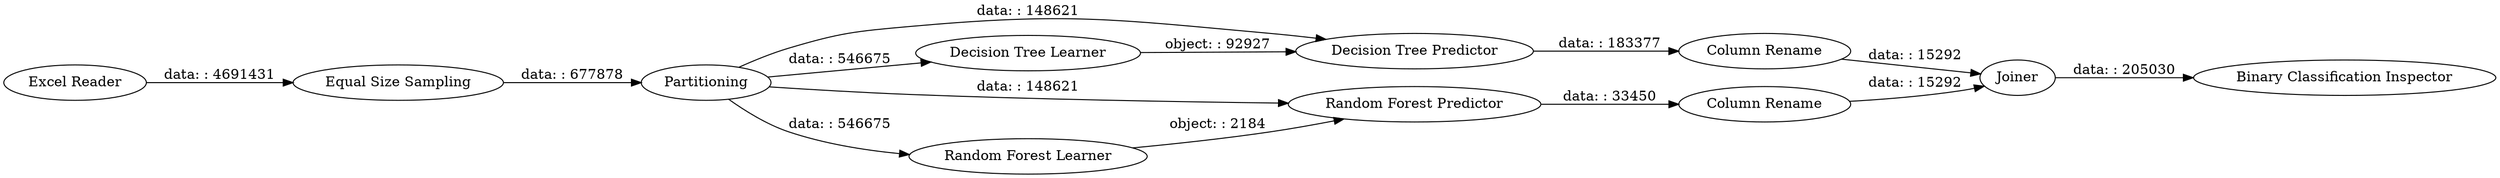 digraph {
	"6344540694372273449_1964" [label="Decision Tree Predictor"]
	"6344540694372273449_1969" [label="Random Forest Learner"]
	"6344540694372273449_1965" [label="Binary Classification Inspector"]
	"6344540694372273449_1963" [label="Decision Tree Learner"]
	"6344540694372273449_1959" [label=Partitioning]
	"6344540694372273449_1970" [label="Random Forest Predictor"]
	"6344540694372273449_1966" [label=Joiner]
	"6344540694372273449_1968" [label="Column Rename"]
	"6344540694372273449_1967" [label="Column Rename"]
	"6344540694372273449_14" [label="Excel Reader"]
	"6344540694372273449_15" [label="Equal Size Sampling"]
	"6344540694372273449_1959" -> "6344540694372273449_1969" [label="data: : 546675"]
	"6344540694372273449_1966" -> "6344540694372273449_1965" [label="data: : 205030"]
	"6344540694372273449_1963" -> "6344540694372273449_1964" [label="object: : 92927"]
	"6344540694372273449_1968" -> "6344540694372273449_1966" [label="data: : 15292"]
	"6344540694372273449_1959" -> "6344540694372273449_1970" [label="data: : 148621"]
	"6344540694372273449_1959" -> "6344540694372273449_1964" [label="data: : 148621"]
	"6344540694372273449_14" -> "6344540694372273449_15" [label="data: : 4691431"]
	"6344540694372273449_1969" -> "6344540694372273449_1970" [label="object: : 2184"]
	"6344540694372273449_15" -> "6344540694372273449_1959" [label="data: : 677878"]
	"6344540694372273449_1970" -> "6344540694372273449_1967" [label="data: : 33450"]
	"6344540694372273449_1964" -> "6344540694372273449_1968" [label="data: : 183377"]
	"6344540694372273449_1959" -> "6344540694372273449_1963" [label="data: : 546675"]
	"6344540694372273449_1967" -> "6344540694372273449_1966" [label="data: : 15292"]
	rankdir=LR
}
